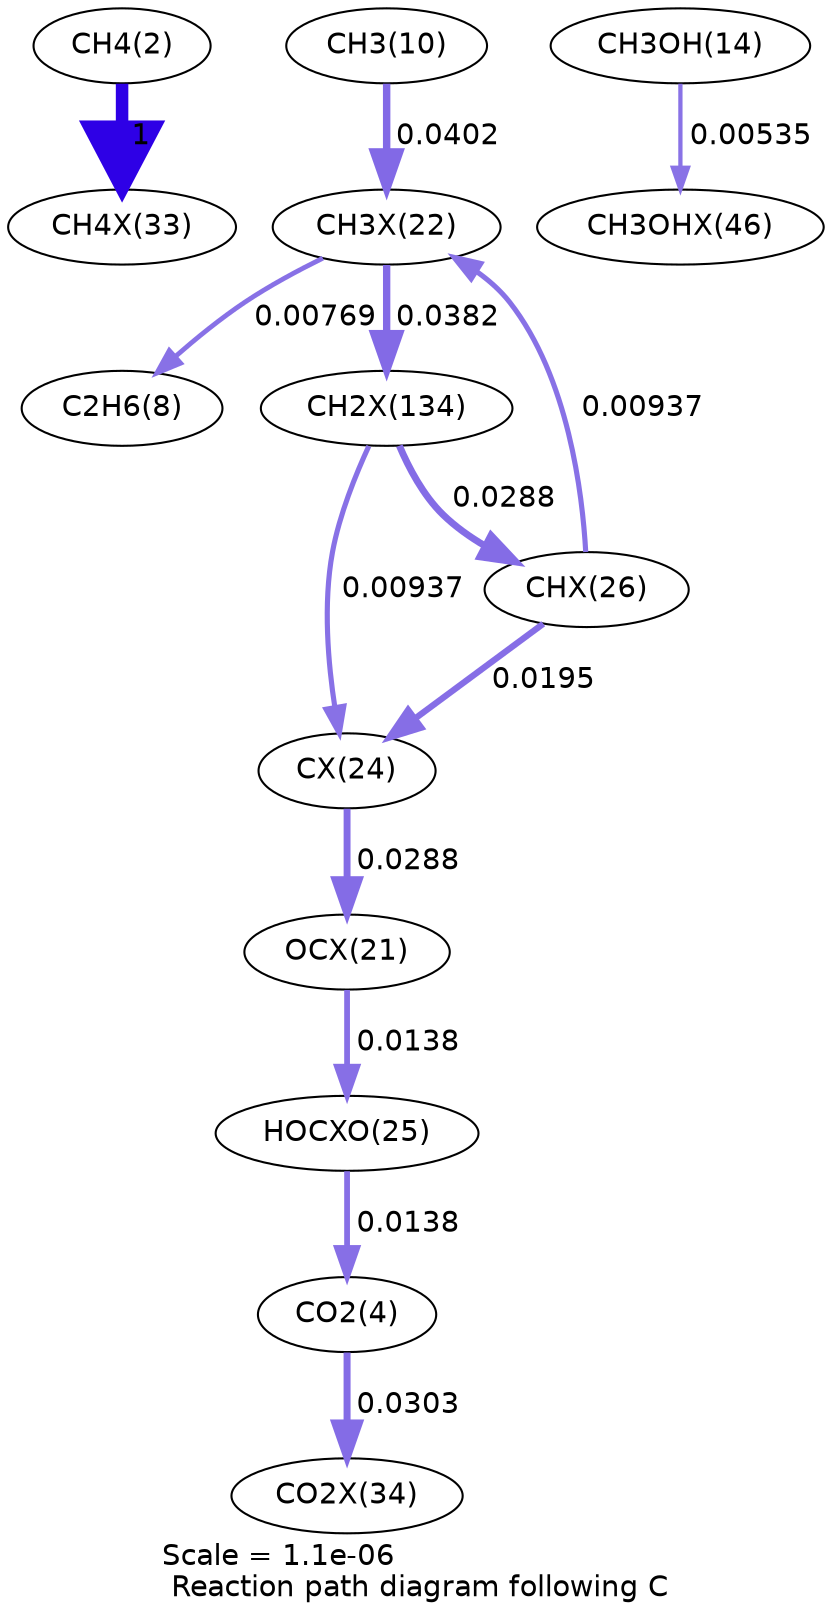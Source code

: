 digraph reaction_paths {
center=1;
s4 -> s45[fontname="Helvetica", penwidth=6, arrowsize=3, color="0.7, 1.5, 0.9"
, label=" 1"];
s39 -> s10[fontname="Helvetica", penwidth=2.32, arrowsize=1.16, color="0.7, 0.508, 0.9"
, label=" 0.00769"];
s12 -> s39[fontname="Helvetica", penwidth=3.57, arrowsize=1.79, color="0.7, 0.54, 0.9"
, label=" 0.0402"];
s39 -> s62[fontname="Helvetica", penwidth=3.53, arrowsize=1.77, color="0.7, 0.538, 0.9"
, label=" 0.0382"];
s43 -> s39[fontname="Helvetica", penwidth=2.47, arrowsize=1.24, color="0.7, 0.509, 0.9"
, label=" 0.00937"];
s16 -> s56[fontname="Helvetica", penwidth=2.05, arrowsize=1.03, color="0.7, 0.505, 0.9"
, label=" 0.00535"];
s62 -> s43[fontname="Helvetica", penwidth=3.32, arrowsize=1.66, color="0.7, 0.529, 0.9"
, label=" 0.0288"];
s62 -> s41[fontname="Helvetica", penwidth=2.47, arrowsize=1.24, color="0.7, 0.509, 0.9"
, label=" 0.00937"];
s43 -> s41[fontname="Helvetica", penwidth=3.03, arrowsize=1.51, color="0.7, 0.519, 0.9"
, label=" 0.0195"];
s41 -> s38[fontname="Helvetica", penwidth=3.32, arrowsize=1.66, color="0.7, 0.529, 0.9"
, label=" 0.0288"];
s38 -> s42[fontname="Helvetica", penwidth=2.77, arrowsize=1.38, color="0.7, 0.514, 0.9"
, label=" 0.0138"];
s42 -> s6[fontname="Helvetica", penwidth=2.77, arrowsize=1.38, color="0.7, 0.514, 0.9"
, label=" 0.0138"];
s6 -> s46[fontname="Helvetica", penwidth=3.36, arrowsize=1.68, color="0.7, 0.53, 0.9"
, label=" 0.0303"];
s4 [ fontname="Helvetica", label="CH4(2)"];
s6 [ fontname="Helvetica", label="CO2(4)"];
s10 [ fontname="Helvetica", label="C2H6(8)"];
s12 [ fontname="Helvetica", label="CH3(10)"];
s16 [ fontname="Helvetica", label="CH3OH(14)"];
s38 [ fontname="Helvetica", label="OCX(21)"];
s39 [ fontname="Helvetica", label="CH3X(22)"];
s41 [ fontname="Helvetica", label="CX(24)"];
s42 [ fontname="Helvetica", label="HOCXO(25)"];
s43 [ fontname="Helvetica", label="CHX(26)"];
s45 [ fontname="Helvetica", label="CH4X(33)"];
s46 [ fontname="Helvetica", label="CO2X(34)"];
s56 [ fontname="Helvetica", label="CH3OHX(46)"];
s62 [ fontname="Helvetica", label="CH2X(134)"];
 label = "Scale = 1.1e-06\l Reaction path diagram following C";
 fontname = "Helvetica";
}
